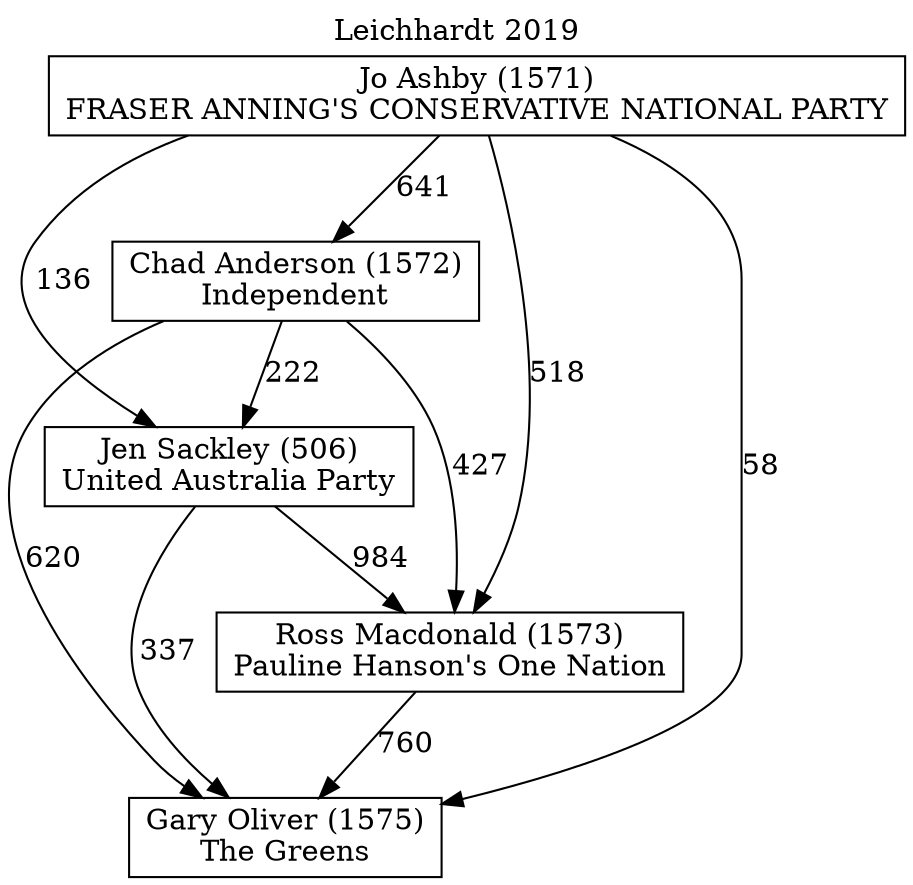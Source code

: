 // House preference flow
digraph "Gary Oliver (1575)_Leichhardt_2019" {
	graph [label="Leichhardt 2019" labelloc=t mclimit=10]
	node [shape=box]
	"Gary Oliver (1575)" [label="Gary Oliver (1575)
The Greens"]
	"Ross Macdonald (1573)" [label="Ross Macdonald (1573)
Pauline Hanson's One Nation"]
	"Jen Sackley (506)" [label="Jen Sackley (506)
United Australia Party"]
	"Chad Anderson (1572)" [label="Chad Anderson (1572)
Independent"]
	"Jo Ashby (1571)" [label="Jo Ashby (1571)
FRASER ANNING'S CONSERVATIVE NATIONAL PARTY"]
	"Gary Oliver (1575)" [label="Gary Oliver (1575)
The Greens"]
	"Jen Sackley (506)" [label="Jen Sackley (506)
United Australia Party"]
	"Chad Anderson (1572)" [label="Chad Anderson (1572)
Independent"]
	"Jo Ashby (1571)" [label="Jo Ashby (1571)
FRASER ANNING'S CONSERVATIVE NATIONAL PARTY"]
	"Gary Oliver (1575)" [label="Gary Oliver (1575)
The Greens"]
	"Chad Anderson (1572)" [label="Chad Anderson (1572)
Independent"]
	"Jo Ashby (1571)" [label="Jo Ashby (1571)
FRASER ANNING'S CONSERVATIVE NATIONAL PARTY"]
	"Gary Oliver (1575)" [label="Gary Oliver (1575)
The Greens"]
	"Jo Ashby (1571)" [label="Jo Ashby (1571)
FRASER ANNING'S CONSERVATIVE NATIONAL PARTY"]
	"Jo Ashby (1571)" [label="Jo Ashby (1571)
FRASER ANNING'S CONSERVATIVE NATIONAL PARTY"]
	"Chad Anderson (1572)" [label="Chad Anderson (1572)
Independent"]
	"Jo Ashby (1571)" [label="Jo Ashby (1571)
FRASER ANNING'S CONSERVATIVE NATIONAL PARTY"]
	"Jo Ashby (1571)" [label="Jo Ashby (1571)
FRASER ANNING'S CONSERVATIVE NATIONAL PARTY"]
	"Jen Sackley (506)" [label="Jen Sackley (506)
United Australia Party"]
	"Chad Anderson (1572)" [label="Chad Anderson (1572)
Independent"]
	"Jo Ashby (1571)" [label="Jo Ashby (1571)
FRASER ANNING'S CONSERVATIVE NATIONAL PARTY"]
	"Jen Sackley (506)" [label="Jen Sackley (506)
United Australia Party"]
	"Jo Ashby (1571)" [label="Jo Ashby (1571)
FRASER ANNING'S CONSERVATIVE NATIONAL PARTY"]
	"Jo Ashby (1571)" [label="Jo Ashby (1571)
FRASER ANNING'S CONSERVATIVE NATIONAL PARTY"]
	"Chad Anderson (1572)" [label="Chad Anderson (1572)
Independent"]
	"Jo Ashby (1571)" [label="Jo Ashby (1571)
FRASER ANNING'S CONSERVATIVE NATIONAL PARTY"]
	"Jo Ashby (1571)" [label="Jo Ashby (1571)
FRASER ANNING'S CONSERVATIVE NATIONAL PARTY"]
	"Ross Macdonald (1573)" [label="Ross Macdonald (1573)
Pauline Hanson's One Nation"]
	"Jen Sackley (506)" [label="Jen Sackley (506)
United Australia Party"]
	"Chad Anderson (1572)" [label="Chad Anderson (1572)
Independent"]
	"Jo Ashby (1571)" [label="Jo Ashby (1571)
FRASER ANNING'S CONSERVATIVE NATIONAL PARTY"]
	"Ross Macdonald (1573)" [label="Ross Macdonald (1573)
Pauline Hanson's One Nation"]
	"Chad Anderson (1572)" [label="Chad Anderson (1572)
Independent"]
	"Jo Ashby (1571)" [label="Jo Ashby (1571)
FRASER ANNING'S CONSERVATIVE NATIONAL PARTY"]
	"Ross Macdonald (1573)" [label="Ross Macdonald (1573)
Pauline Hanson's One Nation"]
	"Jo Ashby (1571)" [label="Jo Ashby (1571)
FRASER ANNING'S CONSERVATIVE NATIONAL PARTY"]
	"Jo Ashby (1571)" [label="Jo Ashby (1571)
FRASER ANNING'S CONSERVATIVE NATIONAL PARTY"]
	"Chad Anderson (1572)" [label="Chad Anderson (1572)
Independent"]
	"Jo Ashby (1571)" [label="Jo Ashby (1571)
FRASER ANNING'S CONSERVATIVE NATIONAL PARTY"]
	"Jo Ashby (1571)" [label="Jo Ashby (1571)
FRASER ANNING'S CONSERVATIVE NATIONAL PARTY"]
	"Jen Sackley (506)" [label="Jen Sackley (506)
United Australia Party"]
	"Chad Anderson (1572)" [label="Chad Anderson (1572)
Independent"]
	"Jo Ashby (1571)" [label="Jo Ashby (1571)
FRASER ANNING'S CONSERVATIVE NATIONAL PARTY"]
	"Jen Sackley (506)" [label="Jen Sackley (506)
United Australia Party"]
	"Jo Ashby (1571)" [label="Jo Ashby (1571)
FRASER ANNING'S CONSERVATIVE NATIONAL PARTY"]
	"Jo Ashby (1571)" [label="Jo Ashby (1571)
FRASER ANNING'S CONSERVATIVE NATIONAL PARTY"]
	"Chad Anderson (1572)" [label="Chad Anderson (1572)
Independent"]
	"Jo Ashby (1571)" [label="Jo Ashby (1571)
FRASER ANNING'S CONSERVATIVE NATIONAL PARTY"]
	"Jo Ashby (1571)" [label="Jo Ashby (1571)
FRASER ANNING'S CONSERVATIVE NATIONAL PARTY"]
	"Ross Macdonald (1573)" -> "Gary Oliver (1575)" [label=760]
	"Jen Sackley (506)" -> "Ross Macdonald (1573)" [label=984]
	"Chad Anderson (1572)" -> "Jen Sackley (506)" [label=222]
	"Jo Ashby (1571)" -> "Chad Anderson (1572)" [label=641]
	"Jen Sackley (506)" -> "Gary Oliver (1575)" [label=337]
	"Chad Anderson (1572)" -> "Gary Oliver (1575)" [label=620]
	"Jo Ashby (1571)" -> "Gary Oliver (1575)" [label=58]
	"Jo Ashby (1571)" -> "Jen Sackley (506)" [label=136]
	"Chad Anderson (1572)" -> "Ross Macdonald (1573)" [label=427]
	"Jo Ashby (1571)" -> "Ross Macdonald (1573)" [label=518]
}
